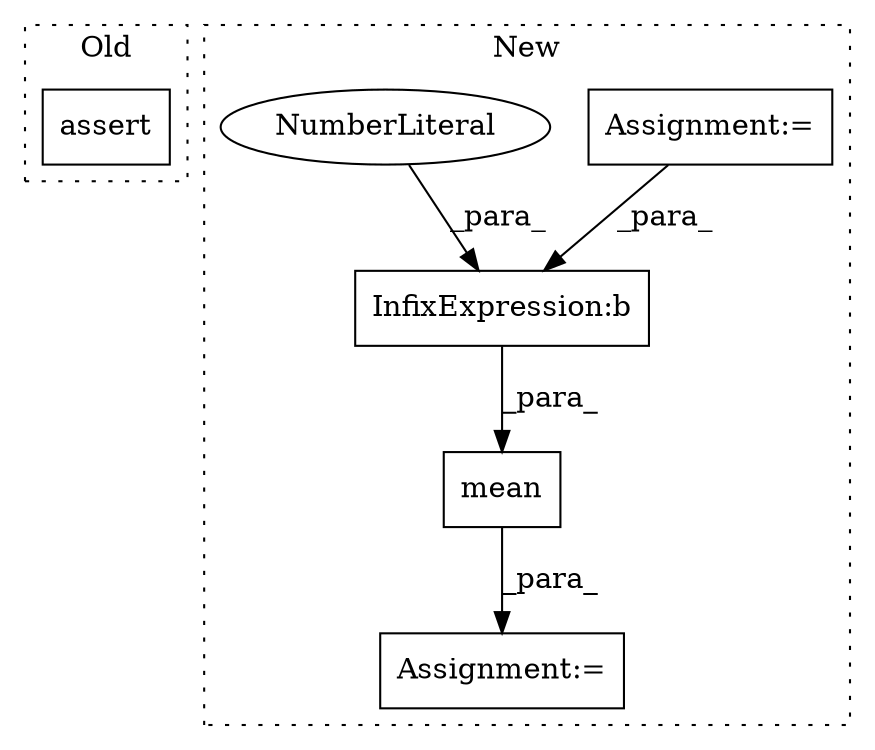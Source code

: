 digraph G {
subgraph cluster0 {
1 [label="assert" a="6" s="756" l="7" shape="box"];
label = "Old";
style="dotted";
}
subgraph cluster1 {
2 [label="mean" a="32" s="561,588" l="5,1" shape="box"];
3 [label="Assignment:=" a="7" s="554" l="1" shape="box"];
4 [label="Assignment:=" a="7" s="517" l="1" shape="box"];
5 [label="InfixExpression:b" a="27" s="584" l="3" shape="box"];
6 [label="NumberLiteral" a="34" s="587" l="1" shape="ellipse"];
label = "New";
style="dotted";
}
2 -> 3 [label="_para_"];
4 -> 5 [label="_para_"];
5 -> 2 [label="_para_"];
6 -> 5 [label="_para_"];
}